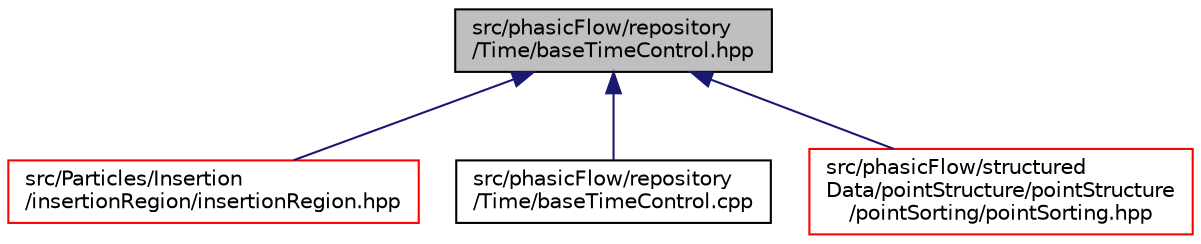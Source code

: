 digraph "src/phasicFlow/repository/Time/baseTimeControl.hpp"
{
 // LATEX_PDF_SIZE
  edge [fontname="Helvetica",fontsize="10",labelfontname="Helvetica",labelfontsize="10"];
  node [fontname="Helvetica",fontsize="10",shape=record];
  Node1 [label="src/phasicFlow/repository\l/Time/baseTimeControl.hpp",height=0.2,width=0.4,color="black", fillcolor="grey75", style="filled", fontcolor="black",tooltip=" "];
  Node1 -> Node2 [dir="back",color="midnightblue",fontsize="10",style="solid",fontname="Helvetica"];
  Node2 [label="src/Particles/Insertion\l/insertionRegion/insertionRegion.hpp",height=0.2,width=0.4,color="red", fillcolor="white", style="filled",URL="$insertionRegion_8hpp.html",tooltip=" "];
  Node1 -> Node10 [dir="back",color="midnightblue",fontsize="10",style="solid",fontname="Helvetica"];
  Node10 [label="src/phasicFlow/repository\l/Time/baseTimeControl.cpp",height=0.2,width=0.4,color="black", fillcolor="white", style="filled",URL="$baseTimeControl_8cpp.html",tooltip=" "];
  Node1 -> Node11 [dir="back",color="midnightblue",fontsize="10",style="solid",fontname="Helvetica"];
  Node11 [label="src/phasicFlow/structured\lData/pointStructure/pointStructure\l/pointSorting/pointSorting.hpp",height=0.2,width=0.4,color="red", fillcolor="white", style="filled",URL="$pointSorting_8hpp.html",tooltip=" "];
}
